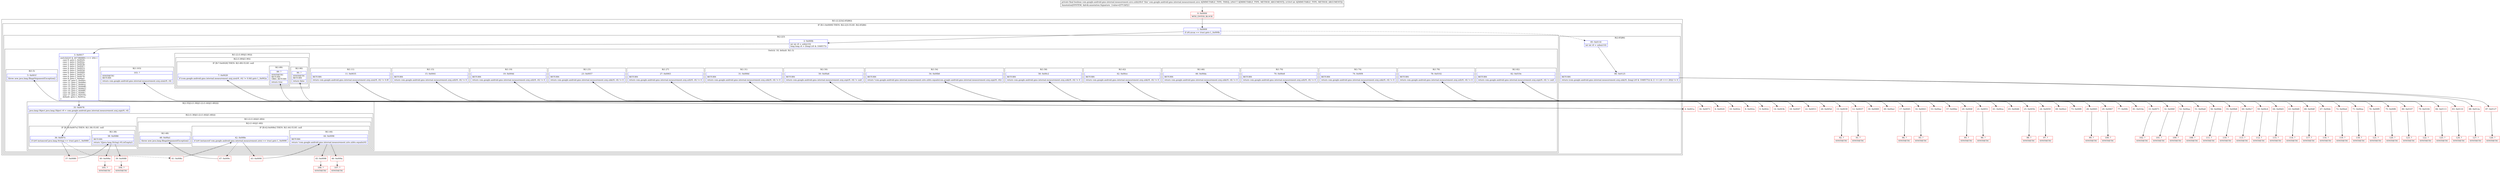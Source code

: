 digraph "CFG forcom.google.android.gms.internal.measurement.zzvz.zzb(Ljava\/lang\/Object;I)Z" {
subgraph cluster_Region_371442623 {
label = "R(1:(2:2|3)(2:85|86))";
node [shape=record,color=blue];
subgraph cluster_IfRegion_1937646144 {
label = "IF [B:1:0x0009] THEN: R(2:2|3) ELSE: R(2:85|86)";
node [shape=record,color=blue];
Node_1 [shape=record,label="{1\:\ 0x0009|if (r8.zzcaz == true) goto L_0x000b\l}"];
subgraph cluster_Region_100066304 {
label = "R(2:2|3)";
node [shape=record,color=blue];
Node_2 [shape=record,label="{2\:\ 0x000b|int int r0 = zzbt(r10)\llong long r4 = (long) (r0 & 1048575)\l}"];
subgraph cluster_SwitchRegion_3569781 {
label = "Switch: 18, default: R(1:5)";
node [shape=record,color=blue];
Node_3 [shape=record,label="{3\:\ 0x0017|switch(((r0 & 267386880) \>\>\> 20)) \{\l    case 0: goto L_0x0020;\l    case 1: goto L_0x002e;\l    case 2: goto L_0x003b;\l    case 3: goto L_0x0047;\l    case 4: goto L_0x0053;\l    case 5: goto L_0x005d;\l    case 6: goto L_0x0069;\l    case 7: goto L_0x0073;\l    case 8: goto L_0x0078;\l    case 9: goto L_0x00a2;\l    case 10: goto L_0x00ac;\l    case 11: goto L_0x00be;\l    case 12: goto L_0x00ca;\l    case 13: goto L_0x00d6;\l    case 14: goto L_0x00e2;\l    case 15: goto L_0x00f0;\l    case 16: goto L_0x00fc;\l    case 17: goto L_0x010a;\l    default: goto L_0x001a;\l\}\l}"];
subgraph cluster_Region_989668857 {
label = "R(1:(2:(1:89)|(1:90)))";
node [shape=record,color=blue];
subgraph cluster_Region_867554232 {
label = "R(2:(1:89)|(1:90))";
node [shape=record,color=blue];
subgraph cluster_IfRegion_678396715 {
label = "IF [B:7:0x0028] THEN: R(1:89) ELSE: null";
node [shape=record,color=blue];
Node_7 [shape=record,label="{7\:\ 0x0028|if (com.google.android.gms.internal.measurement.zzxj.zzo(r9, r4) != 0.0d) goto L_0x002a\l}"];
subgraph cluster_Region_990101578 {
label = "R(1:89)";
node [shape=record,color=blue];
Node_89 [shape=record,label="{89\:\ ?|SYNTHETIC\lRETURN\lORIG_RETURN\l|return true\l}"];
}
}
subgraph cluster_Region_963479880 {
label = "R(1:90)";
node [shape=record,color=blue];
Node_90 [shape=record,label="{90\:\ ?|SYNTHETIC\lRETURN\l|return false\l}"];
}
}
}
subgraph cluster_Region_1460005176 {
label = "R(1:11)";
node [shape=record,color=blue];
Node_11 [shape=record,label="{11\:\ 0x0035|RETURN\l|return com.google.android.gms.internal.measurement.zzxj.zzn(r9, r4) != 0.0f\l}"];
}
subgraph cluster_Region_1700909372 {
label = "R(1:15)";
node [shape=record,color=blue];
Node_15 [shape=record,label="{15\:\ 0x0041|RETURN\l|return com.google.android.gms.internal.measurement.zzxj.zzl(r9, r4) != 0\l}"];
}
subgraph cluster_Region_1445455925 {
label = "R(1:19)";
node [shape=record,color=blue];
Node_19 [shape=record,label="{19\:\ 0x004d|RETURN\l|return com.google.android.gms.internal.measurement.zzxj.zzl(r9, r4) != 0\l}"];
}
subgraph cluster_Region_33902337 {
label = "R(1:23)";
node [shape=record,color=blue];
Node_23 [shape=record,label="{23\:\ 0x0057|RETURN\l|return com.google.android.gms.internal.measurement.zzxj.zzk(r9, r4) != 0\l}"];
}
subgraph cluster_Region_2050042448 {
label = "R(1:27)";
node [shape=record,color=blue];
Node_27 [shape=record,label="{27\:\ 0x0063|RETURN\l|return com.google.android.gms.internal.measurement.zzxj.zzl(r9, r4) != 0\l}"];
}
subgraph cluster_Region_288554011 {
label = "R(1:31)";
node [shape=record,color=blue];
Node_31 [shape=record,label="{31\:\ 0x006d|RETURN\l|return com.google.android.gms.internal.measurement.zzxj.zzk(r9, r4) != 0\l}"];
}
subgraph cluster_Region_2017314888 {
label = "R(1:103)";
node [shape=record,color=blue];
Node_103 [shape=record,label="{103\:\ ?|SYNTHETIC\lRETURN\l|return com.google.android.gms.internal.measurement.zzxj.zzm(r9, r4)\l}"];
}
subgraph cluster_Region_1349053705 {
label = "R(2:35|(2:(1:38)|(1:(2:(1:44)|(1:48)))))";
node [shape=record,color=blue];
Node_35 [shape=record,label="{35\:\ 0x0078|java.lang.Object java.lang.Object r0 = com.google.android.gms.internal.measurement.zzxj.zzp(r9, r4)\l}"];
subgraph cluster_Region_1793896817 {
label = "R(2:(1:38)|(1:(2:(1:44)|(1:48))))";
node [shape=record,color=blue];
subgraph cluster_IfRegion_1063690090 {
label = "IF [B:36:0x007e] THEN: R(1:38) ELSE: null";
node [shape=record,color=blue];
Node_36 [shape=record,label="{36\:\ 0x007e|if ((r0 instanceof java.lang.String) == true) goto L_0x0080\l}"];
subgraph cluster_Region_51214292 {
label = "R(1:38)";
node [shape=record,color=blue];
Node_38 [shape=record,label="{38\:\ 0x0086|RETURN\l|return !((java.lang.String) r0).isEmpty()\l}"];
}
}
subgraph cluster_Region_2010744711 {
label = "R(1:(2:(1:44)|(1:48)))";
node [shape=record,color=blue];
subgraph cluster_Region_1392318630 {
label = "R(2:(1:44)|(1:48))";
node [shape=record,color=blue];
subgraph cluster_IfRegion_501889907 {
label = "IF [B:42:0x008e] THEN: R(1:44) ELSE: null";
node [shape=record,color=blue];
Node_42 [shape=record,label="{42\:\ 0x008e|if ((r0 instanceof com.google.android.gms.internal.measurement.zzte) == true) goto L_0x0090\l}"];
subgraph cluster_Region_1270790408 {
label = "R(1:44)";
node [shape=record,color=blue];
Node_44 [shape=record,label="{44\:\ 0x0096|RETURN\l|return !com.google.android.gms.internal.measurement.zzte.zzbts.equals(r0)\l}"];
}
}
subgraph cluster_Region_126876792 {
label = "R(1:48)";
node [shape=record,color=blue];
Node_48 [shape=record,label="{48\:\ 0x00a1|throw new java.lang.IllegalArgumentException()\l}"];
}
}
}
}
}
subgraph cluster_Region_603471614 {
label = "R(1:50)";
node [shape=record,color=blue];
Node_50 [shape=record,label="{50\:\ 0x00a6|RETURN\l|return com.google.android.gms.internal.measurement.zzxj.zzp(r9, r4) != null\l}"];
}
subgraph cluster_Region_623692990 {
label = "R(1:54)";
node [shape=record,color=blue];
Node_54 [shape=record,label="{54\:\ 0x00b6|RETURN\l|return !com.google.android.gms.internal.measurement.zzte.zzbts.equals(com.google.android.gms.internal.measurement.zzxj.zzp(r9, r4))\l}"];
}
subgraph cluster_Region_860176347 {
label = "R(1:58)";
node [shape=record,color=blue];
Node_58 [shape=record,label="{58\:\ 0x00c2|RETURN\l|return com.google.android.gms.internal.measurement.zzxj.zzk(r9, r4) != 0\l}"];
}
subgraph cluster_Region_617782303 {
label = "R(1:62)";
node [shape=record,color=blue];
Node_62 [shape=record,label="{62\:\ 0x00ce|RETURN\l|return com.google.android.gms.internal.measurement.zzxj.zzk(r9, r4) != 0\l}"];
}
subgraph cluster_Region_1178552757 {
label = "R(1:66)";
node [shape=record,color=blue];
Node_66 [shape=record,label="{66\:\ 0x00da|RETURN\l|return com.google.android.gms.internal.measurement.zzxj.zzk(r9, r4) != 0\l}"];
}
subgraph cluster_Region_87373040 {
label = "R(1:70)";
node [shape=record,color=blue];
Node_70 [shape=record,label="{70\:\ 0x00e8|RETURN\l|return com.google.android.gms.internal.measurement.zzxj.zzl(r9, r4) != 0\l}"];
}
subgraph cluster_Region_529819754 {
label = "R(1:74)";
node [shape=record,color=blue];
Node_74 [shape=record,label="{74\:\ 0x00f4|RETURN\l|return com.google.android.gms.internal.measurement.zzxj.zzk(r9, r4) != 0\l}"];
}
subgraph cluster_Region_798375395 {
label = "R(1:78)";
node [shape=record,color=blue];
Node_78 [shape=record,label="{78\:\ 0x0102|RETURN\l|return com.google.android.gms.internal.measurement.zzxj.zzl(r9, r4) != 0\l}"];
}
subgraph cluster_Region_324578117 {
label = "R(1:82)";
node [shape=record,color=blue];
Node_82 [shape=record,label="{82\:\ 0x010e|RETURN\l|return com.google.android.gms.internal.measurement.zzxj.zzp(r9, r4) != null\l}"];
}
subgraph cluster_Region_149398209 {
label = "R(1:5)";
node [shape=record,color=blue];
Node_5 [shape=record,label="{5\:\ 0x001f|throw new java.lang.IllegalArgumentException()\l}"];
}
}
}
subgraph cluster_Region_1304844900 {
label = "R(2:85|86)";
node [shape=record,color=blue];
Node_85 [shape=record,label="{85\:\ 0x0116|int int r0 = zzbu(r10)\l}"];
Node_86 [shape=record,label="{86\:\ 0x0125|RETURN\l|return (com.google.android.gms.internal.measurement.zzxj.zzk(r9, (long) (r0 & 1048575)) & (1 \<\< (r0 \>\>\> 20))) != 0\l}"];
}
}
}
Node_0 [shape=record,color=red,label="{0\:\ 0x0000|MTH_ENTER_BLOCK\l}"];
Node_4 [shape=record,color=red,label="{4\:\ 0x001a}"];
Node_6 [shape=record,color=red,label="{6\:\ 0x0020}"];
Node_8 [shape=record,color=red,label="{8\:\ 0x002a}"];
Node_9 [shape=record,color=red,label="{9\:\ 0x002c}"];
Node_10 [shape=record,color=red,label="{10\:\ 0x002e}"];
Node_12 [shape=record,color=red,label="{12\:\ 0x0037}"];
Node_13 [shape=record,color=red,label="{13\:\ 0x0039}"];
Node_14 [shape=record,color=red,label="{14\:\ 0x003b}"];
Node_16 [shape=record,color=red,label="{16\:\ 0x0043}"];
Node_17 [shape=record,color=red,label="{17\:\ 0x0045}"];
Node_18 [shape=record,color=red,label="{18\:\ 0x0047}"];
Node_20 [shape=record,color=red,label="{20\:\ 0x004f}"];
Node_21 [shape=record,color=red,label="{21\:\ 0x0051}"];
Node_22 [shape=record,color=red,label="{22\:\ 0x0053}"];
Node_24 [shape=record,color=red,label="{24\:\ 0x0059}"];
Node_25 [shape=record,color=red,label="{25\:\ 0x005b}"];
Node_26 [shape=record,color=red,label="{26\:\ 0x005d}"];
Node_28 [shape=record,color=red,label="{28\:\ 0x0065}"];
Node_29 [shape=record,color=red,label="{29\:\ 0x0067}"];
Node_30 [shape=record,color=red,label="{30\:\ 0x0069}"];
Node_32 [shape=record,color=red,label="{32\:\ 0x006f}"];
Node_33 [shape=record,color=red,label="{33\:\ 0x0071}"];
Node_34 [shape=record,color=red,label="{34\:\ 0x0073}"];
Node_37 [shape=record,color=red,label="{37\:\ 0x0080}"];
Node_39 [shape=record,color=red,label="{39\:\ 0x0088}"];
Node_40 [shape=record,color=red,label="{40\:\ 0x008a}"];
Node_41 [shape=record,color=red,label="{41\:\ 0x008c}"];
Node_43 [shape=record,color=red,label="{43\:\ 0x0090}"];
Node_45 [shape=record,color=red,label="{45\:\ 0x0098}"];
Node_46 [shape=record,color=red,label="{46\:\ 0x009a}"];
Node_47 [shape=record,color=red,label="{47\:\ 0x009c}"];
Node_49 [shape=record,color=red,label="{49\:\ 0x00a2}"];
Node_51 [shape=record,color=red,label="{51\:\ 0x00a8}"];
Node_52 [shape=record,color=red,label="{52\:\ 0x00aa}"];
Node_53 [shape=record,color=red,label="{53\:\ 0x00ac}"];
Node_55 [shape=record,color=red,label="{55\:\ 0x00b8}"];
Node_56 [shape=record,color=red,label="{56\:\ 0x00bb}"];
Node_57 [shape=record,color=red,label="{57\:\ 0x00be}"];
Node_59 [shape=record,color=red,label="{59\:\ 0x00c4}"];
Node_60 [shape=record,color=red,label="{60\:\ 0x00c7}"];
Node_61 [shape=record,color=red,label="{61\:\ 0x00ca}"];
Node_63 [shape=record,color=red,label="{63\:\ 0x00d0}"];
Node_64 [shape=record,color=red,label="{64\:\ 0x00d3}"];
Node_65 [shape=record,color=red,label="{65\:\ 0x00d6}"];
Node_67 [shape=record,color=red,label="{67\:\ 0x00dc}"];
Node_68 [shape=record,color=red,label="{68\:\ 0x00df}"];
Node_69 [shape=record,color=red,label="{69\:\ 0x00e2}"];
Node_71 [shape=record,color=red,label="{71\:\ 0x00ea}"];
Node_72 [shape=record,color=red,label="{72\:\ 0x00ed}"];
Node_73 [shape=record,color=red,label="{73\:\ 0x00f0}"];
Node_75 [shape=record,color=red,label="{75\:\ 0x00f6}"];
Node_76 [shape=record,color=red,label="{76\:\ 0x00f9}"];
Node_77 [shape=record,color=red,label="{77\:\ 0x00fc}"];
Node_79 [shape=record,color=red,label="{79\:\ 0x0104}"];
Node_80 [shape=record,color=red,label="{80\:\ 0x0107}"];
Node_81 [shape=record,color=red,label="{81\:\ 0x010a}"];
Node_83 [shape=record,color=red,label="{83\:\ 0x0110}"];
Node_84 [shape=record,color=red,label="{84\:\ 0x0113}"];
Node_87 [shape=record,color=red,label="{87\:\ 0x0127}"];
Node_88 [shape=record,color=red,label="{88\:\ 0x012a}"];
Node_91 [shape=record,color=red,label="{91\:\ ?|SYNTHETIC\l}"];
Node_92 [shape=record,color=red,label="{92\:\ ?|SYNTHETIC\l}"];
Node_93 [shape=record,color=red,label="{93\:\ ?|SYNTHETIC\l}"];
Node_94 [shape=record,color=red,label="{94\:\ ?|SYNTHETIC\l}"];
Node_95 [shape=record,color=red,label="{95\:\ ?|SYNTHETIC\l}"];
Node_96 [shape=record,color=red,label="{96\:\ ?|SYNTHETIC\l}"];
Node_97 [shape=record,color=red,label="{97\:\ ?|SYNTHETIC\l}"];
Node_98 [shape=record,color=red,label="{98\:\ ?|SYNTHETIC\l}"];
Node_99 [shape=record,color=red,label="{99\:\ ?|SYNTHETIC\l}"];
Node_100 [shape=record,color=red,label="{100\:\ ?|SYNTHETIC\l}"];
Node_101 [shape=record,color=red,label="{101\:\ ?|SYNTHETIC\l}"];
Node_102 [shape=record,color=red,label="{102\:\ ?|SYNTHETIC\l}"];
Node_104 [shape=record,color=red,label="{104\:\ ?|SYNTHETIC\l}"];
Node_105 [shape=record,color=red,label="{105\:\ ?|SYNTHETIC\l}"];
Node_106 [shape=record,color=red,label="{106\:\ ?|SYNTHETIC\l}"];
Node_107 [shape=record,color=red,label="{107\:\ ?|SYNTHETIC\l}"];
Node_108 [shape=record,color=red,label="{108\:\ ?|SYNTHETIC\l}"];
Node_109 [shape=record,color=red,label="{109\:\ ?|SYNTHETIC\l}"];
Node_110 [shape=record,color=red,label="{110\:\ ?|SYNTHETIC\l}"];
Node_111 [shape=record,color=red,label="{111\:\ ?|SYNTHETIC\l}"];
Node_112 [shape=record,color=red,label="{112\:\ ?|SYNTHETIC\l}"];
Node_113 [shape=record,color=red,label="{113\:\ ?|SYNTHETIC\l}"];
Node_114 [shape=record,color=red,label="{114\:\ ?|SYNTHETIC\l}"];
Node_115 [shape=record,color=red,label="{115\:\ ?|SYNTHETIC\l}"];
Node_116 [shape=record,color=red,label="{116\:\ ?|SYNTHETIC\l}"];
Node_117 [shape=record,color=red,label="{117\:\ ?|SYNTHETIC\l}"];
Node_118 [shape=record,color=red,label="{118\:\ ?|SYNTHETIC\l}"];
Node_119 [shape=record,color=red,label="{119\:\ ?|SYNTHETIC\l}"];
Node_120 [shape=record,color=red,label="{120\:\ ?|SYNTHETIC\l}"];
Node_121 [shape=record,color=red,label="{121\:\ ?|SYNTHETIC\l}"];
Node_122 [shape=record,color=red,label="{122\:\ ?|SYNTHETIC\l}"];
Node_123 [shape=record,color=red,label="{123\:\ ?|SYNTHETIC\l}"];
Node_124 [shape=record,color=red,label="{124\:\ ?|SYNTHETIC\l}"];
Node_125 [shape=record,color=red,label="{125\:\ ?|SYNTHETIC\l}"];
Node_126 [shape=record,color=red,label="{126\:\ ?|SYNTHETIC\l}"];
Node_127 [shape=record,color=red,label="{127\:\ ?|SYNTHETIC\l}"];
MethodNode[shape=record,label="{private final boolean com.google.android.gms.internal.measurement.zzvz.zzb((r8v0 'this' com.google.android.gms.internal.measurement.zzvz A[IMMUTABLE_TYPE, THIS]), (r9v0 T A[IMMUTABLE_TYPE, METHOD_ARGUMENT]), (r10v0 int A[IMMUTABLE_TYPE, METHOD_ARGUMENT]))  | Annotation[SYSTEM, dalvik.annotation.Signature, \{value=[(TT;I)Z]\}]\l}"];
MethodNode -> Node_0;
Node_1 -> Node_2;
Node_1 -> Node_85[style=dashed];
Node_2 -> Node_3;
Node_3 -> Node_4;
Node_3 -> Node_6;
Node_3 -> Node_10;
Node_3 -> Node_14;
Node_3 -> Node_18;
Node_3 -> Node_22;
Node_3 -> Node_26;
Node_3 -> Node_30;
Node_3 -> Node_34;
Node_3 -> Node_35;
Node_3 -> Node_49;
Node_3 -> Node_53;
Node_3 -> Node_57;
Node_3 -> Node_61;
Node_3 -> Node_65;
Node_3 -> Node_69;
Node_3 -> Node_73;
Node_3 -> Node_77;
Node_3 -> Node_81;
Node_7 -> Node_8;
Node_7 -> Node_9[style=dashed];
Node_11 -> Node_12;
Node_11 -> Node_13;
Node_15 -> Node_16;
Node_15 -> Node_17;
Node_19 -> Node_20;
Node_19 -> Node_21;
Node_23 -> Node_24;
Node_23 -> Node_25;
Node_27 -> Node_28;
Node_27 -> Node_29;
Node_31 -> Node_32;
Node_31 -> Node_33;
Node_35 -> Node_36;
Node_36 -> Node_37;
Node_36 -> Node_41[style=dashed];
Node_38 -> Node_39;
Node_38 -> Node_40;
Node_42 -> Node_43;
Node_42 -> Node_47[style=dashed];
Node_44 -> Node_45;
Node_44 -> Node_46;
Node_50 -> Node_51;
Node_50 -> Node_52;
Node_54 -> Node_55;
Node_54 -> Node_56;
Node_58 -> Node_59;
Node_58 -> Node_60;
Node_62 -> Node_63;
Node_62 -> Node_64;
Node_66 -> Node_67;
Node_66 -> Node_68;
Node_70 -> Node_71;
Node_70 -> Node_72;
Node_74 -> Node_75;
Node_74 -> Node_76;
Node_78 -> Node_79;
Node_78 -> Node_80;
Node_82 -> Node_83;
Node_82 -> Node_84;
Node_85 -> Node_86;
Node_86 -> Node_87;
Node_86 -> Node_88;
Node_0 -> Node_1;
Node_4 -> Node_5;
Node_6 -> Node_7;
Node_8 -> Node_89;
Node_9 -> Node_90;
Node_10 -> Node_11;
Node_12 -> Node_91;
Node_13 -> Node_92;
Node_14 -> Node_15;
Node_16 -> Node_93;
Node_17 -> Node_94;
Node_18 -> Node_19;
Node_20 -> Node_95;
Node_21 -> Node_96;
Node_22 -> Node_23;
Node_24 -> Node_97;
Node_25 -> Node_98;
Node_26 -> Node_27;
Node_28 -> Node_99;
Node_29 -> Node_100;
Node_30 -> Node_31;
Node_32 -> Node_101;
Node_33 -> Node_102;
Node_34 -> Node_103;
Node_37 -> Node_38;
Node_39 -> Node_104;
Node_40 -> Node_105;
Node_41 -> Node_42;
Node_43 -> Node_44;
Node_45 -> Node_106;
Node_46 -> Node_107;
Node_47 -> Node_48;
Node_49 -> Node_50;
Node_51 -> Node_108;
Node_52 -> Node_109;
Node_53 -> Node_54;
Node_55 -> Node_110;
Node_56 -> Node_111;
Node_57 -> Node_58;
Node_59 -> Node_112;
Node_60 -> Node_113;
Node_61 -> Node_62;
Node_63 -> Node_114;
Node_64 -> Node_115;
Node_65 -> Node_66;
Node_67 -> Node_116;
Node_68 -> Node_117;
Node_69 -> Node_70;
Node_71 -> Node_118;
Node_72 -> Node_119;
Node_73 -> Node_74;
Node_75 -> Node_120;
Node_76 -> Node_121;
Node_77 -> Node_78;
Node_79 -> Node_122;
Node_80 -> Node_123;
Node_81 -> Node_82;
Node_83 -> Node_124;
Node_84 -> Node_125;
Node_87 -> Node_126;
Node_88 -> Node_127;
}


